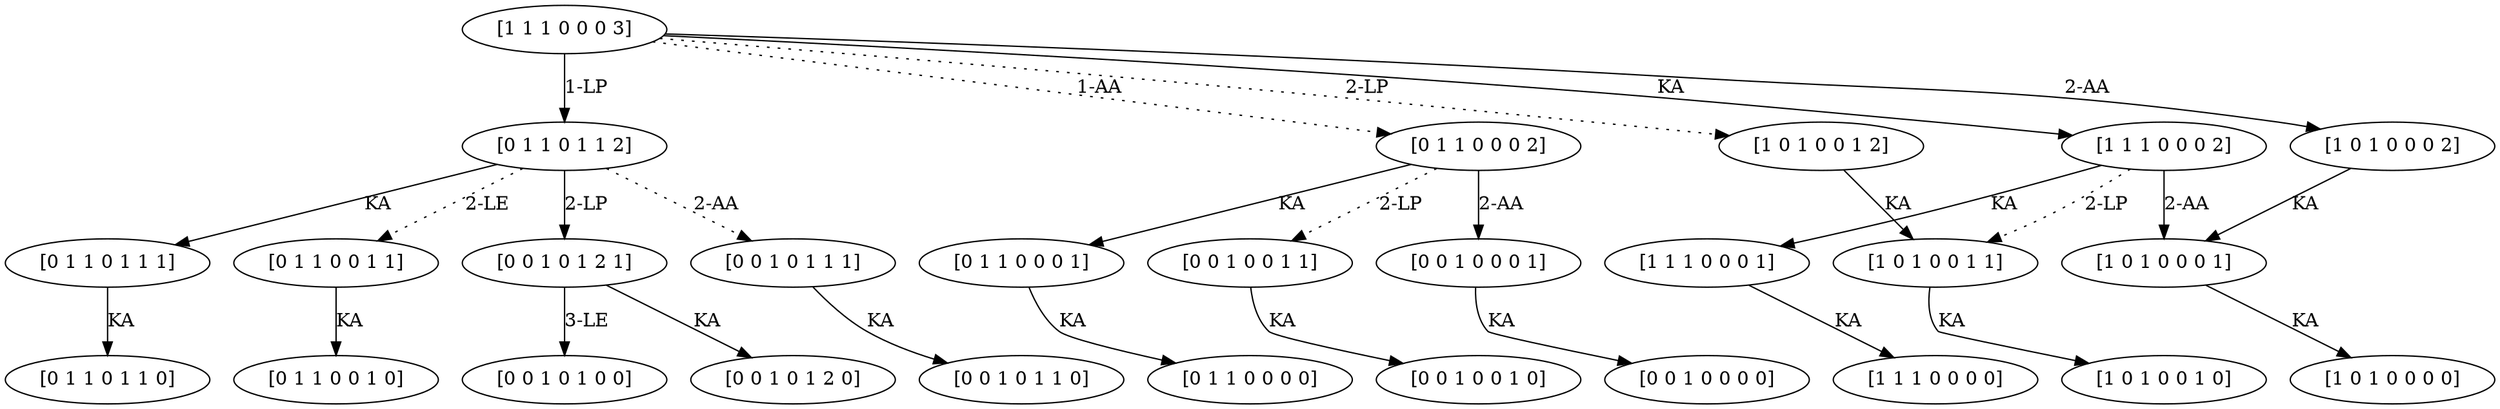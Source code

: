 digraph {
	node [label="\N"];
	520	 [capacity="[0 1 1]",
		label="[0 1 1 0 1 1 0]",
		stock="[0 1 1]",
		time=0,
		value=0.0];
	521	 [capacity="[0 1 1]",
		label="[0 1 1 0 1 1 1]",
		stock="[0 1 1]",
		time=1,
		value=0.0];
	521 -> 520 [key=0,
	goal="[0 1 1 0 1 1 0]",
	label=KA,
	modus=KA,
	revenue=0,
	time=1,
	weight=0,
	weight_goal=0.0];
522 [capacity="[0 1 1]",
	label="[0 1 1 0 1 1 2]",
	stock="[0 1 1]",
	time=2,
	value=450.0];
522 -> 521 [key=0,
goal="[0 1 1 0 1 1 1]",
label=KA,
modus=KA,
revenue=0,
time=2,
weight=0,
weight_goal=0.0];
533 [capacity="[0 1 1]",
label="[0 1 1 0 0 1 1]",
stock="[0 0 1]",
time=1,
value=0.0];
522 -> 533 [key=2,
goal="[0 1 1 0 0 1 1]",
label="2-LE",
modus=LE,
revenue=0,
style=dotted,
time=2,
weight=0,
weight_goal=0.0];
733 [capacity="[0 0 1]",
label="[0 0 1 0 1 2 1]",
stock="[0 1 2]",
time=1,
value=1500.0];
522 -> 733 [key=2,
goal="[0 0 1 0 1 2 1]",
label="2-LP",
modus=LP,
revenue=0,
time=2,
weight=1500.0,
weight_goal=1500.0];
737 [capacity="[0 0 1]",
label="[0 0 1 0 1 1 1]",
stock="[0 1 1]",
time=1,
value=0.0];
522 -> 737 [key=2,
goal="[0 0 1 0 1 1 1]",
label="2-AA",
modus=AA,
revenue=0,
style=dotted,
time=2,
weight=0,
weight_goal=0.0];
532 [capacity="[0 1 1]",
label="[0 1 1 0 0 1 0]",
stock="[0 0 1]",
time=0,
value=0.0];
533 -> 532 [key=0,
goal="[0 1 1 0 0 1 0]",
label=KA,
modus=KA,
revenue=0,
time=1,
weight=0,
weight_goal=0.0];
732 [capacity="[0 0 1]",
label="[0 0 1 0 1 2 0]",
stock="[0 1 2]",
time=0,
value=0.0];
733 -> 732 [key=0,
goal="[0 0 1 0 1 2 0]",
label=KA,
modus=KA,
revenue=0,
time=1,
weight=0,
weight_goal=0.0];
740 [capacity="[0 0 1]",
label="[0 0 1 0 1 0 0]",
stock="[0 1 0]",
time=0,
value=0.0];
733 -> 740 [key=3,
goal="[0 0 1 0 1 0 0]",
label="3-LE",
modus=LE,
revenue=5000,
time=1,
weight=5000.0,
weight_goal=0.0];
736 [capacity="[0 0 1]",
label="[0 0 1 0 1 1 0]",
stock="[0 1 1]",
time=0,
value=0.0];
737 -> 736 [key=0,
goal="[0 0 1 0 1 1 0]",
label=KA,
modus=KA,
revenue=0,
time=1,
weight=0,
weight_goal=0.0];
536 [capacity="[0 1 1]",
label="[0 1 1 0 0 0 0]",
stock="[0 0 0]",
time=0,
value=0.0];
537 [capacity="[0 1 1]",
label="[0 1 1 0 0 0 1]",
stock="[0 0 0]",
time=1,
value=0.0];
537 -> 536 [key=0,
goal="[0 1 1 0 0 0 0]",
label=KA,
modus=KA,
revenue=0,
time=1,
weight=0,
weight_goal=0.0];
538 [capacity="[0 1 1]",
label="[0 1 1 0 0 0 2]",
stock="[0 0 0]",
time=2,
value=60.0];
538 -> 537 [key=0,
goal="[0 1 1 0 0 0 1]",
label=KA,
modus=KA,
revenue=0,
time=2,
weight=0,
weight_goal=0.0];
749 [capacity="[0 0 1]",
label="[0 0 1 0 0 1 1]",
stock="[0 0 1]",
time=1,
value=0.0];
538 -> 749 [key=2,
goal="[0 0 1 0 0 1 1]",
label="2-LP",
modus=LP,
revenue=0,
style=dotted,
time=2,
weight=0,
weight_goal=0.0];
753 [capacity="[0 0 1]",
label="[0 0 1 0 0 0 1]",
stock="[0 0 0]",
time=1,
value=0.0];
538 -> 753 [key=2,
goal="[0 0 1 0 0 0 1]",
label="2-AA",
modus=AA,
revenue=200,
time=2,
weight=200.0,
weight_goal=0.0];
748 [capacity="[0 0 1]",
label="[0 0 1 0 0 1 0]",
stock="[0 0 1]",
time=0,
value=0.0];
749 -> 748 [key=0,
goal="[0 0 1 0 0 1 0]",
label=KA,
modus=KA,
revenue=0,
time=1,
weight=0,
weight_goal=0.0];
752 [capacity="[0 0 1]",
label="[0 0 1 0 0 0 0]",
stock="[0 0 0]",
time=0,
value=0.0];
753 -> 752 [key=0,
goal="[0 0 1 0 0 0 0]",
label=KA,
modus=KA,
revenue=0,
time=1,
weight=0,
weight_goal=0.0];
316 [capacity="[1 0 1]",
label="[1 0 1 0 0 1 0]",
stock="[0 0 1]",
time=0,
value=0.0];
317 [capacity="[1 0 1]",
label="[1 0 1 0 0 1 1]",
stock="[0 0 1]",
time=1,
value=0.0];
317 -> 316 [key=0,
goal="[1 0 1 0 0 1 0]",
label=KA,
modus=KA,
revenue=0,
time=1,
weight=0,
weight_goal=0.0];
318 [capacity="[1 0 1]",
label="[1 0 1 0 0 1 2]",
stock="[0 0 1]",
time=2,
value=0.0];
318 -> 317 [key=0,
goal="[1 0 1 0 0 1 1]",
label=KA,
modus=KA,
revenue=0,
time=2,
weight=0,
weight_goal=0.0];
320 [capacity="[1 0 1]",
label="[1 0 1 0 0 0 0]",
stock="[0 0 0]",
time=0,
value=0.0];
321 [capacity="[1 0 1]",
label="[1 0 1 0 0 0 1]",
stock="[0 0 0]",
time=1,
value=0.0];
321 -> 320 [key=0,
goal="[1 0 1 0 0 0 0]",
label=KA,
modus=KA,
revenue=0,
time=1,
weight=0,
weight_goal=0.0];
322 [capacity="[1 0 1]",
label="[1 0 1 0 0 0 2]",
stock="[0 0 0]",
time=2,
value=0.0];
322 -> 321 [key=0,
goal="[1 0 1 0 0 0 1]",
label=KA,
modus=KA,
revenue=0,
time=2,
weight=0,
weight_goal=0.0];
104 [capacity="[1 1 1]",
label="[1 1 1 0 0 0 0]",
stock="[0 0 0]",
time=0,
value=0.0];
105 [capacity="[1 1 1]",
label="[1 1 1 0 0 0 1]",
stock="[0 0 0]",
time=1,
value=0.0];
105 -> 104 [key=0,
goal="[1 1 1 0 0 0 0]",
label=KA,
modus=KA,
revenue=0,
time=1,
weight=0,
weight_goal=0.0];
106 [capacity="[1 1 1]",
label="[1 1 1 0 0 0 2]",
stock="[0 0 0]",
time=2,
value=60.0];
106 -> 317 [key=2,
goal="[1 0 1 0 0 1 1]",
label="2-LP",
modus=LP,
revenue=0,
style=dotted,
time=2,
weight=0,
weight_goal=0.0];
106 -> 321 [key=2,
goal="[1 0 1 0 0 0 1]",
label="2-AA",
modus=AA,
revenue=200,
time=2,
weight=200.0,
weight_goal=0.0];
106 -> 105 [key=0,
goal="[1 1 1 0 0 0 1]",
label=KA,
modus=KA,
revenue=0,
time=2,
weight=0,
weight_goal=0.0];
107 [capacity="[1 1 1]",
label="[1 1 1 0 0 0 3]",
stock="[0 0 0]",
time=3,
value=219.0];
107 -> 522 [key=1,
goal="[0 1 1 0 1 1 2]",
label="1-LP",
modus=LP,
revenue=0,
time=3,
weight=390.0,
weight_goal=450.0];
107 -> 538 [key=1,
goal="[0 1 1 0 0 0 2]",
label="1-AA",
modus=AA,
revenue=0,
style=dotted,
time=3,
weight=0,
weight_goal=60.0];
107 -> 318 [key=2,
goal="[1 0 1 0 0 1 2]",
label="2-LP",
modus=LP,
revenue=0,
style=dotted,
time=3,
weight=0,
weight_goal=0.0];
107 -> 322 [key=2,
goal="[1 0 1 0 0 0 2]",
label="2-AA",
modus=AA,
revenue=200,
time=3,
weight=140.0,
weight_goal=0.0];
107 -> 106 [key=0,
goal="[1 1 1 0 0 0 2]",
label=KA,
modus=KA,
revenue=0,
time=3,
weight=0,
weight_goal=60.0];
}
